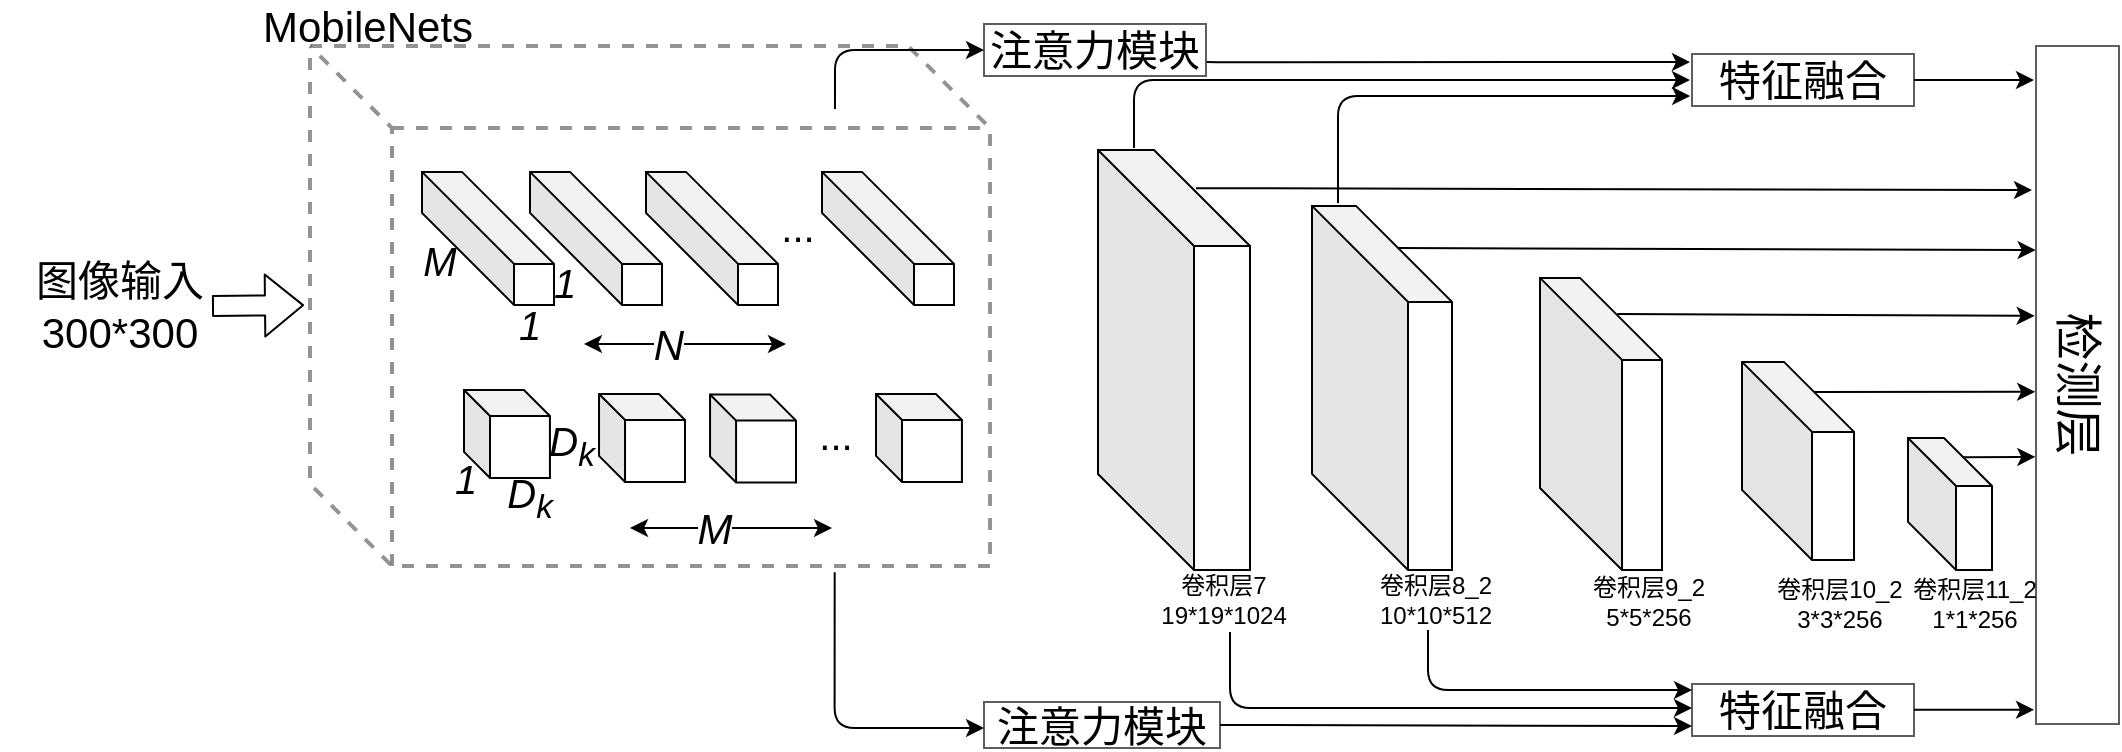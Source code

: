 <mxfile version="14.9.8" type="github">
  <diagram id="B3ldLibSKhbJkDmWhpoI" name="第 1 页">
    <mxGraphModel dx="2990" dy="390" grid="0" gridSize="10" guides="1" tooltips="1" connect="1" arrows="1" fold="1" page="1" pageScale="1" pageWidth="1169" pageHeight="827" math="0" shadow="0">
      <root>
        <mxCell id="0" />
        <mxCell id="1" parent="0" />
        <mxCell id="vAc2I8jKLy1ohs5-Qj62-7" value="" style="shape=cube;whiteSpace=wrap;html=1;boundedLbl=1;backgroundOutline=1;darkOpacity=0.00;darkOpacity2=0.0;dashed=1;shadow=0;sketch=0;opacity=70;size=41;strokeWidth=2;fillColor=none;perimeterSpacing=1;strokeColor=#666666;" parent="1" vertex="1">
          <mxGeometry x="-2138" y="270" width="340" height="260" as="geometry" />
        </mxCell>
        <mxCell id="vAc2I8jKLy1ohs5-Qj62-1" value="" style="shape=cube;whiteSpace=wrap;html=1;boundedLbl=1;backgroundOutline=1;darkOpacity=0.05;darkOpacity2=0.1;rotation=0;size=48;" parent="1" vertex="1">
          <mxGeometry x="-1744" y="322.0" width="76" height="210.03" as="geometry" />
        </mxCell>
        <mxCell id="vAc2I8jKLy1ohs5-Qj62-3" value="" style="shape=cube;whiteSpace=wrap;html=1;boundedLbl=1;backgroundOutline=1;darkOpacity=0.05;darkOpacity2=0.1;rotation=0;size=46;" parent="1" vertex="1">
          <mxGeometry x="-1882" y="332.95" width="66" height="66.49" as="geometry" />
        </mxCell>
        <mxCell id="vAc2I8jKLy1ohs5-Qj62-4" value="" style="shape=cube;whiteSpace=wrap;html=1;boundedLbl=1;backgroundOutline=1;darkOpacity=0.05;darkOpacity2=0.1;rotation=0;size=13;" parent="1" vertex="1">
          <mxGeometry x="-1993.48" y="444" width="42.97" height="43.97" as="geometry" />
        </mxCell>
        <mxCell id="vAc2I8jKLy1ohs5-Qj62-8" value="" style="shape=cube;whiteSpace=wrap;html=1;boundedLbl=1;backgroundOutline=1;darkOpacity=0.05;darkOpacity2=0.1;rotation=0;size=35;" parent="1" vertex="1">
          <mxGeometry x="-1422" y="427.95" width="56" height="99" as="geometry" />
        </mxCell>
        <mxCell id="vAc2I8jKLy1ohs5-Qj62-9" value="" style="shape=cube;whiteSpace=wrap;html=1;boundedLbl=1;backgroundOutline=1;darkOpacity=0.05;darkOpacity2=0.1;rotation=0;size=48;" parent="1" vertex="1">
          <mxGeometry x="-1637" y="349.94" width="70" height="182" as="geometry" />
        </mxCell>
        <mxCell id="vAc2I8jKLy1ohs5-Qj62-10" value="" style="shape=cube;whiteSpace=wrap;html=1;boundedLbl=1;backgroundOutline=1;darkOpacity=0.05;darkOpacity2=0.1;rotation=0;size=41;" parent="1" vertex="1">
          <mxGeometry x="-1523" y="385.95" width="61" height="146.08" as="geometry" />
        </mxCell>
        <mxCell id="vAc2I8jKLy1ohs5-Qj62-11" value="&lt;font style=&quot;font-size: 24px&quot; face=&quot;Times New Roman&quot;&gt;检测层&lt;/font&gt;" style="rounded=0;whiteSpace=wrap;html=1;shadow=0;sketch=0;strokeWidth=1;fillColor=none;gradientColor=none;opacity=70;rotation=90;strokeColor=#1A1A1A;" parent="1" vertex="1">
          <mxGeometry x="-1423.75" y="418.75" width="339" height="41.5" as="geometry" />
        </mxCell>
        <mxCell id="vAc2I8jKLy1ohs5-Qj62-16" value="" style="edgeStyle=segmentEdgeStyle;endArrow=classic;html=1;" parent="1" edge="1">
          <mxGeometry width="50" height="50" relative="1" as="geometry">
            <mxPoint x="-1678" y="563" as="sourcePoint" />
            <mxPoint x="-1447" y="601" as="targetPoint" />
            <Array as="points">
              <mxPoint x="-1678" y="601" />
            </Array>
          </mxGeometry>
        </mxCell>
        <mxCell id="vAc2I8jKLy1ohs5-Qj62-18" value="&lt;font style=&quot;font-size: 21px&quot;&gt;注意力模块&lt;/font&gt;" style="rounded=0;whiteSpace=wrap;html=1;shadow=0;sketch=0;strokeWidth=1;fillColor=none;gradientColor=none;opacity=70;strokeColor=#1A1A1A;" parent="1" vertex="1">
          <mxGeometry x="-1801" y="598" width="118" height="23" as="geometry" />
        </mxCell>
        <mxCell id="vAc2I8jKLy1ohs5-Qj62-20" value="&lt;font style=&quot;font-size: 21px&quot;&gt;特征融合&lt;/font&gt;" style="rounded=0;whiteSpace=wrap;html=1;shadow=0;sketch=0;strokeWidth=1;fillColor=none;gradientColor=none;opacity=70;strokeColor=#1A1A1A;" parent="1" vertex="1">
          <mxGeometry x="-1447" y="589" width="111" height="26" as="geometry" />
        </mxCell>
        <mxCell id="vAc2I8jKLy1ohs5-Qj62-21" value="" style="edgeStyle=segmentEdgeStyle;endArrow=classic;html=1;" parent="1" edge="1">
          <mxGeometry width="50" height="50" relative="1" as="geometry">
            <mxPoint x="-1579" y="562" as="sourcePoint" />
            <mxPoint x="-1447" y="592" as="targetPoint" />
            <Array as="points">
              <mxPoint x="-1579" y="592" />
            </Array>
          </mxGeometry>
        </mxCell>
        <mxCell id="vAc2I8jKLy1ohs5-Qj62-22" value="" style="edgeStyle=segmentEdgeStyle;endArrow=classic;html=1;exitX=1;exitY=0.5;exitDx=0;exitDy=0;" parent="1" source="vAc2I8jKLy1ohs5-Qj62-18" edge="1">
          <mxGeometry width="50" height="50" relative="1" as="geometry">
            <mxPoint x="-1700" y="610" as="sourcePoint" />
            <mxPoint x="-1447" y="610" as="targetPoint" />
            <Array as="points">
              <mxPoint x="-1678" y="609" />
            </Array>
          </mxGeometry>
        </mxCell>
        <mxCell id="vAc2I8jKLy1ohs5-Qj62-24" value="" style="endArrow=classic;html=1;" parent="1" edge="1">
          <mxGeometry width="50" height="50" relative="1" as="geometry">
            <mxPoint x="-1336" y="601.92" as="sourcePoint" />
            <mxPoint x="-1276" y="601.92" as="targetPoint" />
          </mxGeometry>
        </mxCell>
        <mxCell id="vAc2I8jKLy1ohs5-Qj62-25" value="&lt;font style=&quot;font-size: 21px&quot;&gt;特征融合&lt;/font&gt;" style="rounded=0;whiteSpace=wrap;html=1;shadow=0;sketch=0;strokeWidth=1;fillColor=none;gradientColor=none;opacity=70;strokeColor=#1A1A1A;" parent="1" vertex="1">
          <mxGeometry x="-1447" y="274" width="111" height="26" as="geometry" />
        </mxCell>
        <mxCell id="vAc2I8jKLy1ohs5-Qj62-26" value="&lt;font style=&quot;font-size: 21px&quot;&gt;注意力模块&lt;/font&gt;" style="rounded=0;whiteSpace=wrap;html=1;shadow=0;sketch=0;strokeWidth=1;fillColor=none;gradientColor=none;opacity=70;strokeColor=#1A1A1A;" parent="1" vertex="1">
          <mxGeometry x="-1801" y="259" width="111" height="26" as="geometry" />
        </mxCell>
        <mxCell id="vAc2I8jKLy1ohs5-Qj62-28" value="" style="endArrow=classic;html=1;" parent="1" edge="1">
          <mxGeometry width="50" height="50" relative="1" as="geometry">
            <mxPoint x="-1336" y="287.0" as="sourcePoint" />
            <mxPoint x="-1276" y="287.0" as="targetPoint" />
          </mxGeometry>
        </mxCell>
        <mxCell id="vAc2I8jKLy1ohs5-Qj62-29" value="" style="edgeStyle=segmentEdgeStyle;endArrow=classic;html=1;" parent="1" edge="1">
          <mxGeometry width="50" height="50" relative="1" as="geometry">
            <mxPoint x="-1726" y="321" as="sourcePoint" />
            <mxPoint x="-1448" y="287" as="targetPoint" />
            <Array as="points">
              <mxPoint x="-1726" y="287" />
            </Array>
          </mxGeometry>
        </mxCell>
        <mxCell id="vAc2I8jKLy1ohs5-Qj62-30" value="" style="edgeStyle=segmentEdgeStyle;endArrow=classic;html=1;entryX=-0.008;entryY=0.837;entryDx=0;entryDy=0;entryPerimeter=0;" parent="1" target="vAc2I8jKLy1ohs5-Qj62-25" edge="1">
          <mxGeometry width="50" height="50" relative="1" as="geometry">
            <mxPoint x="-1624" y="348.51" as="sourcePoint" />
            <mxPoint x="-1447" y="309.51" as="targetPoint" />
            <Array as="points">
              <mxPoint x="-1624" y="295" />
              <mxPoint x="-1448" y="295" />
            </Array>
          </mxGeometry>
        </mxCell>
        <mxCell id="vAc2I8jKLy1ohs5-Qj62-33" value="卷积层7&lt;br&gt;19*19*1024" style="text;html=1;strokeColor=none;fillColor=none;align=center;verticalAlign=middle;whiteSpace=wrap;rounded=0;shadow=0;sketch=0;opacity=70;" parent="1" vertex="1">
          <mxGeometry x="-1701" y="537" width="40" height="20" as="geometry" />
        </mxCell>
        <mxCell id="vAc2I8jKLy1ohs5-Qj62-36" value="" style="edgeStyle=segmentEdgeStyle;endArrow=classic;html=1;exitX=1.003;exitY=0.733;exitDx=0;exitDy=0;exitPerimeter=0;" parent="1" source="vAc2I8jKLy1ohs5-Qj62-26" edge="1">
          <mxGeometry width="50" height="50" relative="1" as="geometry">
            <mxPoint x="-1701" y="278" as="sourcePoint" />
            <mxPoint x="-1448" y="278" as="targetPoint" />
            <Array as="points">
              <mxPoint x="-1679" y="278" />
            </Array>
          </mxGeometry>
        </mxCell>
        <mxCell id="vAc2I8jKLy1ohs5-Qj62-37" value="" style="edgeStyle=segmentEdgeStyle;endArrow=classic;html=1;exitX=0.77;exitY=1.008;exitDx=0;exitDy=0;exitPerimeter=0;" parent="1" source="vAc2I8jKLy1ohs5-Qj62-7" edge="1">
          <mxGeometry width="50" height="50" relative="1" as="geometry">
            <mxPoint x="-1877" y="581" as="sourcePoint" />
            <mxPoint x="-1801" y="611" as="targetPoint" />
            <Array as="points">
              <mxPoint x="-1876" y="611" />
            </Array>
          </mxGeometry>
        </mxCell>
        <mxCell id="vAc2I8jKLy1ohs5-Qj62-38" value="" style="edgeStyle=segmentEdgeStyle;endArrow=classic;html=1;entryX=0;entryY=0.5;entryDx=0;entryDy=0;" parent="1" target="vAc2I8jKLy1ohs5-Qj62-26" edge="1">
          <mxGeometry width="50" height="50" relative="1" as="geometry">
            <mxPoint x="-1875.51" y="301.5" as="sourcePoint" />
            <mxPoint x="-1716.51" y="272.5" as="targetPoint" />
            <Array as="points">
              <mxPoint x="-1876" y="272" />
            </Array>
          </mxGeometry>
        </mxCell>
        <mxCell id="vAc2I8jKLy1ohs5-Qj62-39" value="" style="shape=cube;whiteSpace=wrap;html=1;boundedLbl=1;backgroundOutline=1;darkOpacity=0.05;darkOpacity2=0.1;rotation=0;size=24;" parent="1" vertex="1">
          <mxGeometry x="-1339" y="466" width="42" height="65.94" as="geometry" />
        </mxCell>
        <mxCell id="vAc2I8jKLy1ohs5-Qj62-40" value="" style="endArrow=classic;html=1;entryX=0.606;entryY=1.008;entryDx=0;entryDy=0;entryPerimeter=0;exitX=0.654;exitY=0.146;exitDx=0;exitDy=0;exitPerimeter=0;" parent="1" source="vAc2I8jKLy1ohs5-Qj62-39" target="vAc2I8jKLy1ohs5-Qj62-11" edge="1">
          <mxGeometry width="50" height="50" relative="1" as="geometry">
            <mxPoint x="-1313" y="472.78" as="sourcePoint" />
            <mxPoint x="-1277" y="473" as="targetPoint" />
            <Array as="points" />
          </mxGeometry>
        </mxCell>
        <mxCell id="vAc2I8jKLy1ohs5-Qj62-41" value="" style="endArrow=classic;html=1;entryX=0.51;entryY=1.01;entryDx=0;entryDy=0;entryPerimeter=0;" parent="1" target="vAc2I8jKLy1ohs5-Qj62-11" edge="1">
          <mxGeometry width="50" height="50" relative="1" as="geometry">
            <mxPoint x="-1386" y="443.06" as="sourcePoint" />
            <mxPoint x="-1276" y="443" as="targetPoint" />
          </mxGeometry>
        </mxCell>
        <mxCell id="vAc2I8jKLy1ohs5-Qj62-42" value="" style="endArrow=classic;html=1;entryX=0.398;entryY=1.016;entryDx=0;entryDy=0;entryPerimeter=0;" parent="1" target="vAc2I8jKLy1ohs5-Qj62-11" edge="1">
          <mxGeometry width="50" height="50" relative="1" as="geometry">
            <mxPoint x="-1484.27" y="404.06" as="sourcePoint" />
            <mxPoint x="-1446.998" y="404.002" as="targetPoint" />
            <Array as="points" />
          </mxGeometry>
        </mxCell>
        <mxCell id="vAc2I8jKLy1ohs5-Qj62-43" value="" style="endArrow=classic;html=1;entryX=0.301;entryY=1.004;entryDx=0;entryDy=0;entryPerimeter=0;" parent="1" target="vAc2I8jKLy1ohs5-Qj62-11" edge="1">
          <mxGeometry width="50" height="50" relative="1" as="geometry">
            <mxPoint x="-1594" y="371.0" as="sourcePoint" />
            <mxPoint x="-1385.562" y="371.862" as="targetPoint" />
            <Array as="points" />
          </mxGeometry>
        </mxCell>
        <mxCell id="vAc2I8jKLy1ohs5-Qj62-44" value="" style="endArrow=classic;html=1;" parent="1" edge="1">
          <mxGeometry width="50" height="50" relative="1" as="geometry">
            <mxPoint x="-1695" y="341.08" as="sourcePoint" />
            <mxPoint x="-1277" y="342" as="targetPoint" />
            <Array as="points" />
          </mxGeometry>
        </mxCell>
        <mxCell id="vAc2I8jKLy1ohs5-Qj62-46" value="" style="shape=cube;whiteSpace=wrap;html=1;boundedLbl=1;backgroundOutline=1;darkOpacity=0.05;darkOpacity2=0.1;rotation=0;size=13;" parent="1" vertex="1">
          <mxGeometry x="-2061" y="442" width="42.97" height="43.97" as="geometry" />
        </mxCell>
        <mxCell id="vAc2I8jKLy1ohs5-Qj62-47" value="&lt;font style=&quot;font-size: 21px&quot;&gt;图像输入&lt;br&gt;300*300&lt;/font&gt;" style="text;html=1;strokeColor=none;fillColor=none;align=center;verticalAlign=middle;whiteSpace=wrap;rounded=0;shadow=0;sketch=0;opacity=70;" parent="1" vertex="1">
          <mxGeometry x="-2293" y="390" width="120" height="20" as="geometry" />
        </mxCell>
        <mxCell id="vAc2I8jKLy1ohs5-Qj62-49" value="&lt;font style=&quot;font-size: 21px&quot;&gt;MobileNets&lt;/font&gt;" style="text;html=1;strokeColor=none;fillColor=none;align=center;verticalAlign=middle;whiteSpace=wrap;rounded=0;shadow=0;sketch=0;opacity=70;" parent="1" vertex="1">
          <mxGeometry x="-2129" y="250" width="40" height="20" as="geometry" />
        </mxCell>
        <mxCell id="vAc2I8jKLy1ohs5-Qj62-50" value="" style="shape=flexArrow;endArrow=classic;html=1;" parent="1" edge="1">
          <mxGeometry width="50" height="50" relative="1" as="geometry">
            <mxPoint x="-2187" y="400" as="sourcePoint" />
            <mxPoint x="-2141" y="399.57" as="targetPoint" />
          </mxGeometry>
        </mxCell>
        <mxCell id="vAc2I8jKLy1ohs5-Qj62-51" value="卷积层8_2&lt;br&gt;10*10*512" style="text;html=1;strokeColor=none;fillColor=none;align=center;verticalAlign=middle;whiteSpace=wrap;rounded=0;shadow=0;sketch=0;opacity=70;" parent="1" vertex="1">
          <mxGeometry x="-1595" y="537" width="40" height="20" as="geometry" />
        </mxCell>
        <mxCell id="vAc2I8jKLy1ohs5-Qj62-52" value="卷积层9_2&lt;br&gt;5*5*256" style="text;html=1;strokeColor=none;fillColor=none;align=center;verticalAlign=middle;whiteSpace=wrap;rounded=0;shadow=0;sketch=0;opacity=70;" parent="1" vertex="1">
          <mxGeometry x="-1502" y="538" width="67" height="20" as="geometry" />
        </mxCell>
        <mxCell id="vAc2I8jKLy1ohs5-Qj62-53" value="卷积层10_2&lt;br&gt;3*3*256" style="text;html=1;strokeColor=none;fillColor=none;align=center;verticalAlign=middle;whiteSpace=wrap;rounded=0;shadow=0;sketch=0;opacity=70;" parent="1" vertex="1">
          <mxGeometry x="-1407" y="539" width="68" height="20" as="geometry" />
        </mxCell>
        <mxCell id="vAc2I8jKLy1ohs5-Qj62-54" value="卷积层11_2&lt;br&gt;1*1*256" style="text;html=1;strokeColor=none;fillColor=none;align=center;verticalAlign=middle;whiteSpace=wrap;rounded=0;shadow=0;sketch=0;opacity=70;" parent="1" vertex="1">
          <mxGeometry x="-1343" y="539" width="75" height="20" as="geometry" />
        </mxCell>
        <mxCell id="bfGhTzssN1PPicUzzyXT-1" value="1" style="text;html=1;strokeColor=none;fillColor=none;align=center;verticalAlign=middle;whiteSpace=wrap;rounded=0;dashed=1;fontSize=20;fontStyle=2" parent="1" vertex="1">
          <mxGeometry x="-2024" y="379" width="27" height="17.44" as="geometry" />
        </mxCell>
        <mxCell id="bfGhTzssN1PPicUzzyXT-4" value="&lt;i&gt;D&lt;sub&gt;k&lt;/sub&gt;&lt;/i&gt;" style="text;html=1;strokeColor=none;fillColor=none;align=center;verticalAlign=middle;whiteSpace=wrap;rounded=0;dashed=1;fontSize=20;" parent="1" vertex="1">
          <mxGeometry x="-2027" y="460.25" width="40" height="20" as="geometry" />
        </mxCell>
        <mxCell id="bfGhTzssN1PPicUzzyXT-5" value="1" style="text;html=1;strokeColor=none;fillColor=none;align=center;verticalAlign=middle;whiteSpace=wrap;rounded=0;dashed=1;fontSize=20;fontStyle=2" parent="1" vertex="1">
          <mxGeometry x="-2080" y="476" width="40" height="20" as="geometry" />
        </mxCell>
        <mxCell id="bfGhTzssN1PPicUzzyXT-6" value="&lt;i&gt;D&lt;sub&gt;k&lt;/sub&gt;&lt;/i&gt;" style="text;html=1;strokeColor=none;fillColor=none;align=center;verticalAlign=middle;whiteSpace=wrap;rounded=0;dashed=1;fontSize=20;" parent="1" vertex="1">
          <mxGeometry x="-2048" y="485.97" width="40" height="20" as="geometry" />
        </mxCell>
        <mxCell id="bfGhTzssN1PPicUzzyXT-8" value="" style="shape=cube;whiteSpace=wrap;html=1;boundedLbl=1;backgroundOutline=1;darkOpacity=0.05;darkOpacity2=0.1;rotation=0;size=46;" parent="1" vertex="1">
          <mxGeometry x="-2082" y="332.95" width="66" height="66.49" as="geometry" />
        </mxCell>
        <mxCell id="bfGhTzssN1PPicUzzyXT-10" value="&lt;i&gt;1&lt;/i&gt;" style="text;html=1;strokeColor=none;fillColor=none;align=center;verticalAlign=middle;whiteSpace=wrap;rounded=0;dashed=1;fontSize=20;" parent="1" vertex="1">
          <mxGeometry x="-2048" y="399.44" width="40" height="20" as="geometry" />
        </mxCell>
        <mxCell id="bfGhTzssN1PPicUzzyXT-12" value="..." style="text;html=1;strokeColor=none;fillColor=none;align=center;verticalAlign=middle;whiteSpace=wrap;rounded=0;dashed=1;fontSize=20;" parent="1" vertex="1">
          <mxGeometry x="-1914" y="349.94" width="40" height="20" as="geometry" />
        </mxCell>
        <mxCell id="bfGhTzssN1PPicUzzyXT-13" value="..." style="text;html=1;strokeColor=none;fillColor=none;align=center;verticalAlign=middle;whiteSpace=wrap;rounded=0;dashed=1;fontSize=20;" parent="1" vertex="1">
          <mxGeometry x="-1895" y="453.99" width="40" height="20" as="geometry" />
        </mxCell>
        <mxCell id="bfGhTzssN1PPicUzzyXT-15" value="&lt;i&gt;M&lt;/i&gt;" style="text;html=1;strokeColor=none;fillColor=none;align=center;verticalAlign=middle;whiteSpace=wrap;rounded=0;dashed=1;fontSize=20;" parent="1" vertex="1">
          <mxGeometry x="-2093" y="367.44" width="40" height="20" as="geometry" />
        </mxCell>
        <mxCell id="bfGhTzssN1PPicUzzyXT-16" value="" style="shape=cube;whiteSpace=wrap;html=1;boundedLbl=1;backgroundOutline=1;darkOpacity=0.05;darkOpacity2=0.1;rotation=0;size=46;" parent="1" vertex="1">
          <mxGeometry x="-2028" y="332.95" width="66" height="66.49" as="geometry" />
        </mxCell>
        <mxCell id="bfGhTzssN1PPicUzzyXT-18" value="" style="shape=cube;whiteSpace=wrap;html=1;boundedLbl=1;backgroundOutline=1;darkOpacity=0.05;darkOpacity2=0.1;rotation=0;size=46;" parent="1" vertex="1">
          <mxGeometry x="-1970" y="332.95" width="66" height="66.49" as="geometry" />
        </mxCell>
        <mxCell id="bfGhTzssN1PPicUzzyXT-20" value="" style="shape=cube;whiteSpace=wrap;html=1;boundedLbl=1;backgroundOutline=1;darkOpacity=0.05;darkOpacity2=0.1;rotation=0;size=13;" parent="1" vertex="1">
          <mxGeometry x="-1937.97" y="444.27" width="42.97" height="43.97" as="geometry" />
        </mxCell>
        <mxCell id="bfGhTzssN1PPicUzzyXT-21" value="" style="shape=cube;whiteSpace=wrap;html=1;boundedLbl=1;backgroundOutline=1;darkOpacity=0.05;darkOpacity2=0.1;rotation=0;size=13;" parent="1" vertex="1">
          <mxGeometry x="-1855" y="444" width="42.97" height="43.97" as="geometry" />
        </mxCell>
        <mxCell id="lALTDHWdQ1NcMVbWljeR-8" value="" style="endArrow=classic;startArrow=classic;html=1;" edge="1" parent="1">
          <mxGeometry width="50" height="50" relative="1" as="geometry">
            <mxPoint x="-2001" y="419" as="sourcePoint" />
            <mxPoint x="-1900" y="419" as="targetPoint" />
          </mxGeometry>
        </mxCell>
        <mxCell id="lALTDHWdQ1NcMVbWljeR-9" value="&lt;i&gt;&lt;font style=&quot;font-size: 21px&quot;&gt;N&lt;/font&gt;&lt;/i&gt;" style="edgeLabel;html=1;align=center;verticalAlign=middle;resizable=0;points=[];" vertex="1" connectable="0" parent="lALTDHWdQ1NcMVbWljeR-8">
          <mxGeometry x="-0.172" relative="1" as="geometry">
            <mxPoint as="offset" />
          </mxGeometry>
        </mxCell>
        <mxCell id="lALTDHWdQ1NcMVbWljeR-11" value="" style="endArrow=classic;startArrow=classic;html=1;" edge="1" parent="1">
          <mxGeometry width="50" height="50" relative="1" as="geometry">
            <mxPoint x="-1978" y="511" as="sourcePoint" />
            <mxPoint x="-1877" y="511" as="targetPoint" />
          </mxGeometry>
        </mxCell>
        <mxCell id="lALTDHWdQ1NcMVbWljeR-12" value="&lt;i&gt;&lt;font style=&quot;font-size: 21px&quot;&gt;M&lt;/font&gt;&lt;/i&gt;" style="edgeLabel;html=1;align=center;verticalAlign=middle;resizable=0;points=[];" vertex="1" connectable="0" parent="lALTDHWdQ1NcMVbWljeR-11">
          <mxGeometry x="-0.172" relative="1" as="geometry">
            <mxPoint as="offset" />
          </mxGeometry>
        </mxCell>
      </root>
    </mxGraphModel>
  </diagram>
</mxfile>
